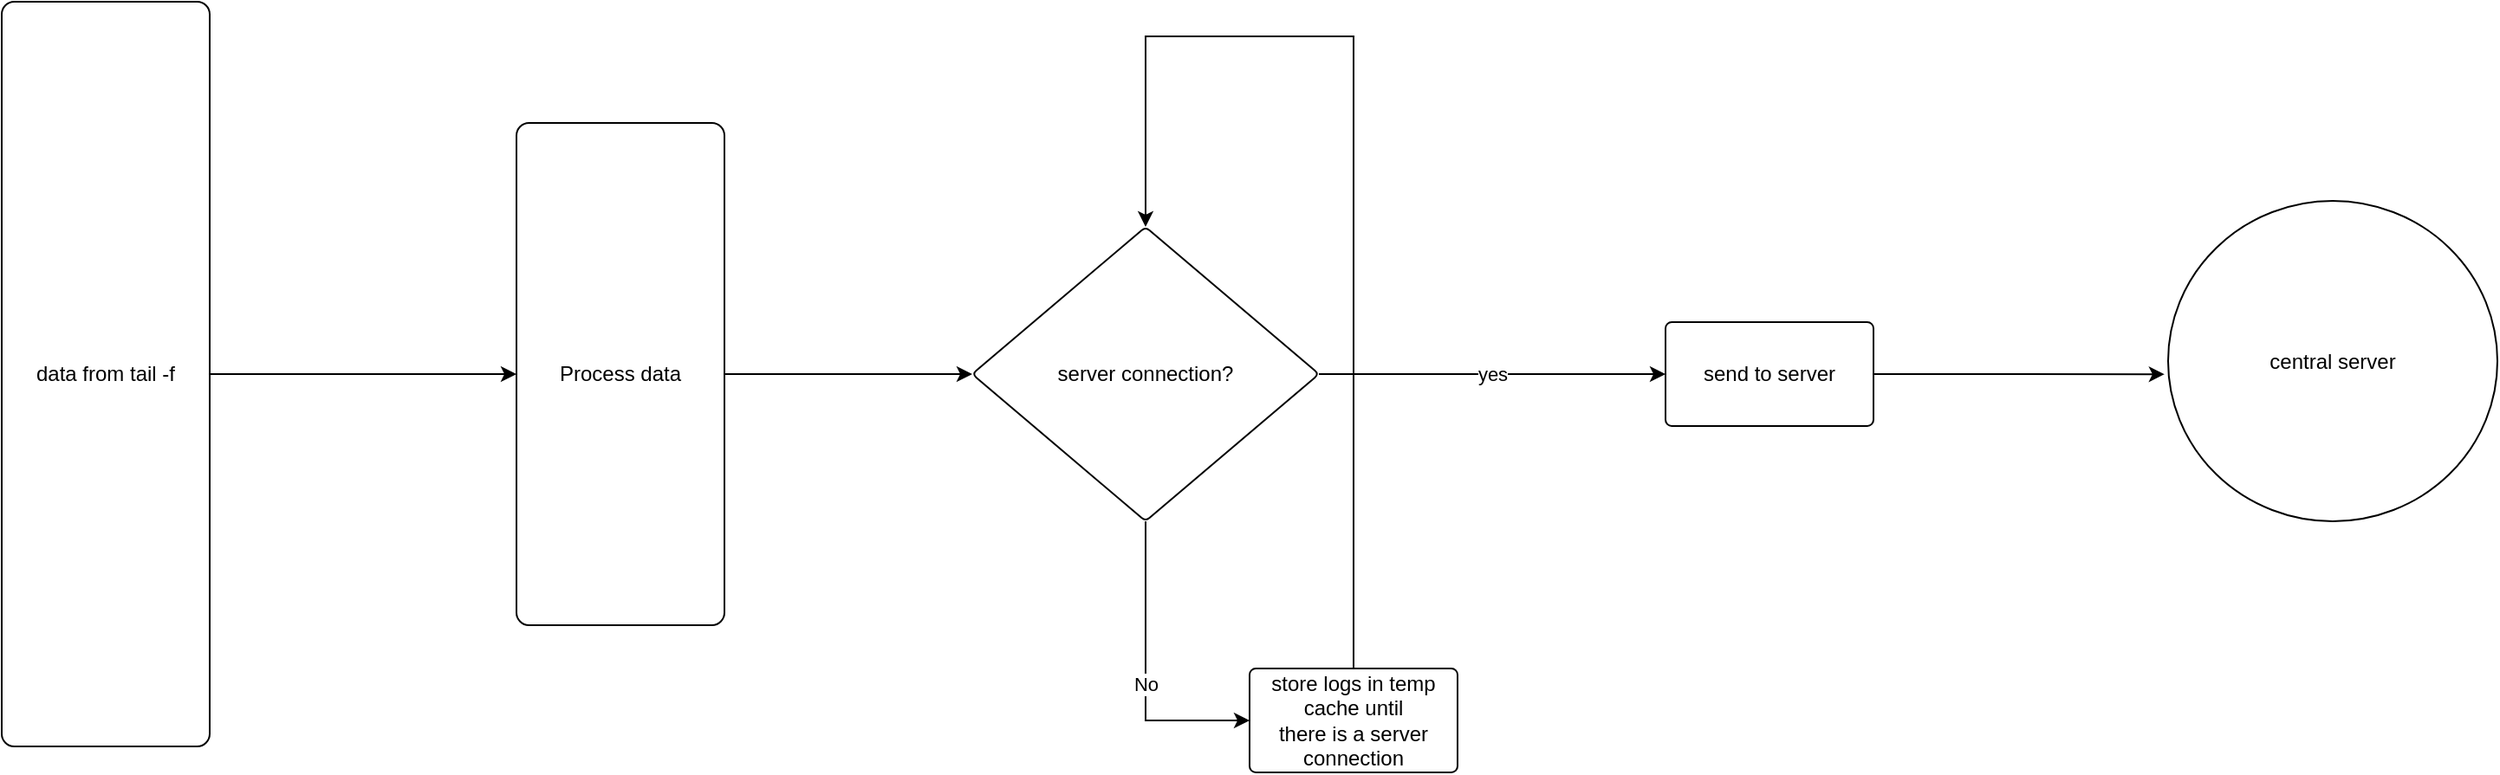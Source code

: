 <mxfile version="22.0.3" type="device">
  <diagram id="C5RBs43oDa-KdzZeNtuy" name="Page-1">
    <mxGraphModel dx="3434" dy="1544" grid="1" gridSize="10" guides="1" tooltips="1" connect="1" arrows="1" fold="1" page="1" pageScale="1" pageWidth="827" pageHeight="1169" math="0" shadow="0">
      <root>
        <mxCell id="WIyWlLk6GJQsqaUBKTNV-0" />
        <mxCell id="WIyWlLk6GJQsqaUBKTNV-1" parent="WIyWlLk6GJQsqaUBKTNV-0" />
        <mxCell id="9u-voaj74ql-5Wb2GAgk-6" value="" style="edgeStyle=orthogonalEdgeStyle;rounded=0;orthogonalLoop=1;jettySize=auto;html=1;" parent="WIyWlLk6GJQsqaUBKTNV-1" source="9u-voaj74ql-5Wb2GAgk-2" target="9u-voaj74ql-5Wb2GAgk-5" edge="1">
          <mxGeometry relative="1" as="geometry" />
        </mxCell>
        <mxCell id="9u-voaj74ql-5Wb2GAgk-2" value="data from tail -f" style="rounded=1;whiteSpace=wrap;html=1;arcSize=6;" parent="WIyWlLk6GJQsqaUBKTNV-1" vertex="1">
          <mxGeometry x="-710" y="140" width="120" height="430" as="geometry" />
        </mxCell>
        <mxCell id="9u-voaj74ql-5Wb2GAgk-8" value="" style="edgeStyle=orthogonalEdgeStyle;rounded=0;orthogonalLoop=1;jettySize=auto;html=1;entryX=0;entryY=0.5;entryDx=0;entryDy=0;" parent="WIyWlLk6GJQsqaUBKTNV-1" source="9u-voaj74ql-5Wb2GAgk-5" target="9u-voaj74ql-5Wb2GAgk-11" edge="1">
          <mxGeometry relative="1" as="geometry">
            <mxPoint x="-110" y="355" as="targetPoint" />
          </mxGeometry>
        </mxCell>
        <mxCell id="9u-voaj74ql-5Wb2GAgk-5" value="Process data" style="whiteSpace=wrap;html=1;rounded=1;arcSize=6;" parent="WIyWlLk6GJQsqaUBKTNV-1" vertex="1">
          <mxGeometry x="-413" y="210" width="120" height="290" as="geometry" />
        </mxCell>
        <mxCell id="9u-voaj74ql-5Wb2GAgk-9" value="central server" style="ellipse;whiteSpace=wrap;html=1;rounded=1;arcSize=6;" parent="WIyWlLk6GJQsqaUBKTNV-1" vertex="1">
          <mxGeometry x="540" y="255" width="190" height="185" as="geometry" />
        </mxCell>
        <mxCell id="9u-voaj74ql-5Wb2GAgk-15" value="yes" style="edgeStyle=orthogonalEdgeStyle;rounded=0;orthogonalLoop=1;jettySize=auto;html=1;" parent="WIyWlLk6GJQsqaUBKTNV-1" source="9u-voaj74ql-5Wb2GAgk-11" target="9u-voaj74ql-5Wb2GAgk-14" edge="1">
          <mxGeometry relative="1" as="geometry" />
        </mxCell>
        <mxCell id="9u-voaj74ql-5Wb2GAgk-17" value="" style="edgeStyle=orthogonalEdgeStyle;rounded=0;orthogonalLoop=1;jettySize=auto;html=1;entryX=0;entryY=0.5;entryDx=0;entryDy=0;" parent="WIyWlLk6GJQsqaUBKTNV-1" source="9u-voaj74ql-5Wb2GAgk-11" target="9u-voaj74ql-5Wb2GAgk-16" edge="1">
          <mxGeometry relative="1" as="geometry">
            <mxPoint x="-50" y="660" as="targetPoint" />
          </mxGeometry>
        </mxCell>
        <mxCell id="9u-voaj74ql-5Wb2GAgk-18" value="No" style="edgeLabel;html=1;align=center;verticalAlign=middle;resizable=0;points=[];" parent="9u-voaj74ql-5Wb2GAgk-17" vertex="1" connectable="0">
          <mxGeometry x="0.067" relative="1" as="geometry">
            <mxPoint as="offset" />
          </mxGeometry>
        </mxCell>
        <mxCell id="9u-voaj74ql-5Wb2GAgk-11" value="server connection?" style="rhombus;whiteSpace=wrap;html=1;rounded=1;arcSize=6;" parent="WIyWlLk6GJQsqaUBKTNV-1" vertex="1">
          <mxGeometry x="-150" y="270" width="200" height="170" as="geometry" />
        </mxCell>
        <mxCell id="9u-voaj74ql-5Wb2GAgk-14" value="send to server" style="whiteSpace=wrap;html=1;rounded=1;arcSize=6;" parent="WIyWlLk6GJQsqaUBKTNV-1" vertex="1">
          <mxGeometry x="250" y="325" width="120" height="60" as="geometry" />
        </mxCell>
        <mxCell id="9u-voaj74ql-5Wb2GAgk-22" style="edgeStyle=orthogonalEdgeStyle;rounded=0;orthogonalLoop=1;jettySize=auto;html=1;entryX=0.5;entryY=0;entryDx=0;entryDy=0;" parent="WIyWlLk6GJQsqaUBKTNV-1" source="9u-voaj74ql-5Wb2GAgk-16" target="9u-voaj74ql-5Wb2GAgk-11" edge="1">
          <mxGeometry relative="1" as="geometry">
            <Array as="points">
              <mxPoint x="70" y="160" />
              <mxPoint x="-50" y="160" />
            </Array>
          </mxGeometry>
        </mxCell>
        <mxCell id="9u-voaj74ql-5Wb2GAgk-16" value="store logs in temp cache until&lt;br&gt;there is a server connection" style="whiteSpace=wrap;html=1;rounded=1;arcSize=6;" parent="WIyWlLk6GJQsqaUBKTNV-1" vertex="1">
          <mxGeometry x="10" y="525" width="120" height="60" as="geometry" />
        </mxCell>
        <mxCell id="AJ2TWtQ2be7vS0rb0tGj-0" style="edgeStyle=orthogonalEdgeStyle;rounded=0;orthogonalLoop=1;jettySize=auto;html=1;entryX=-0.011;entryY=0.541;entryDx=0;entryDy=0;entryPerimeter=0;" edge="1" parent="WIyWlLk6GJQsqaUBKTNV-1" source="9u-voaj74ql-5Wb2GAgk-14" target="9u-voaj74ql-5Wb2GAgk-9">
          <mxGeometry relative="1" as="geometry" />
        </mxCell>
      </root>
    </mxGraphModel>
  </diagram>
</mxfile>
